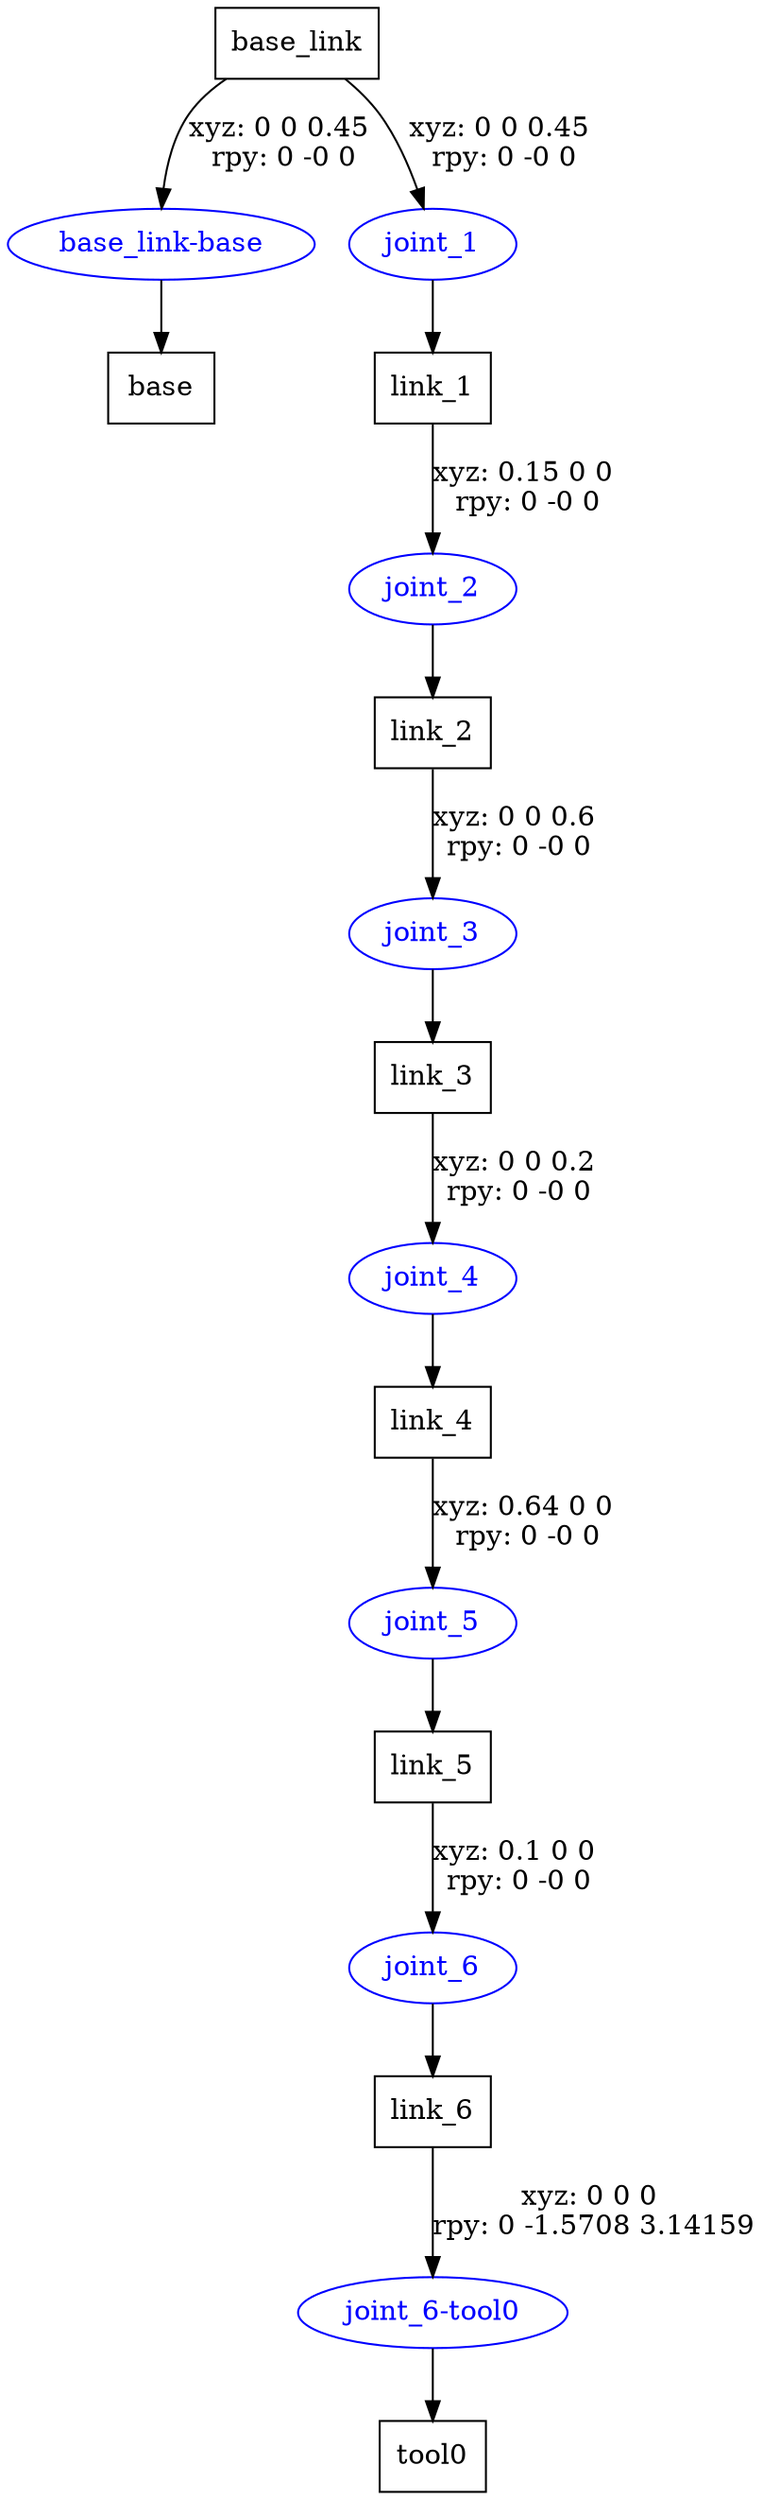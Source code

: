 digraph G {
node [shape=box];
"base_link" [label="base_link"];
"base" [label="base"];
"link_1" [label="link_1"];
"link_2" [label="link_2"];
"link_3" [label="link_3"];
"link_4" [label="link_4"];
"link_5" [label="link_5"];
"link_6" [label="link_6"];
"tool0" [label="tool0"];
node [shape=ellipse, color=blue, fontcolor=blue];
"base_link" -> "base_link-base" [label="xyz: 0 0 0.45 \nrpy: 0 -0 0"]
"base_link-base" -> "base"
"base_link" -> "joint_1" [label="xyz: 0 0 0.45 \nrpy: 0 -0 0"]
"joint_1" -> "link_1"
"link_1" -> "joint_2" [label="xyz: 0.15 0 0 \nrpy: 0 -0 0"]
"joint_2" -> "link_2"
"link_2" -> "joint_3" [label="xyz: 0 0 0.6 \nrpy: 0 -0 0"]
"joint_3" -> "link_3"
"link_3" -> "joint_4" [label="xyz: 0 0 0.2 \nrpy: 0 -0 0"]
"joint_4" -> "link_4"
"link_4" -> "joint_5" [label="xyz: 0.64 0 0 \nrpy: 0 -0 0"]
"joint_5" -> "link_5"
"link_5" -> "joint_6" [label="xyz: 0.1 0 0 \nrpy: 0 -0 0"]
"joint_6" -> "link_6"
"link_6" -> "joint_6-tool0" [label="xyz: 0 0 0 \nrpy: 0 -1.5708 3.14159"]
"joint_6-tool0" -> "tool0"
}
